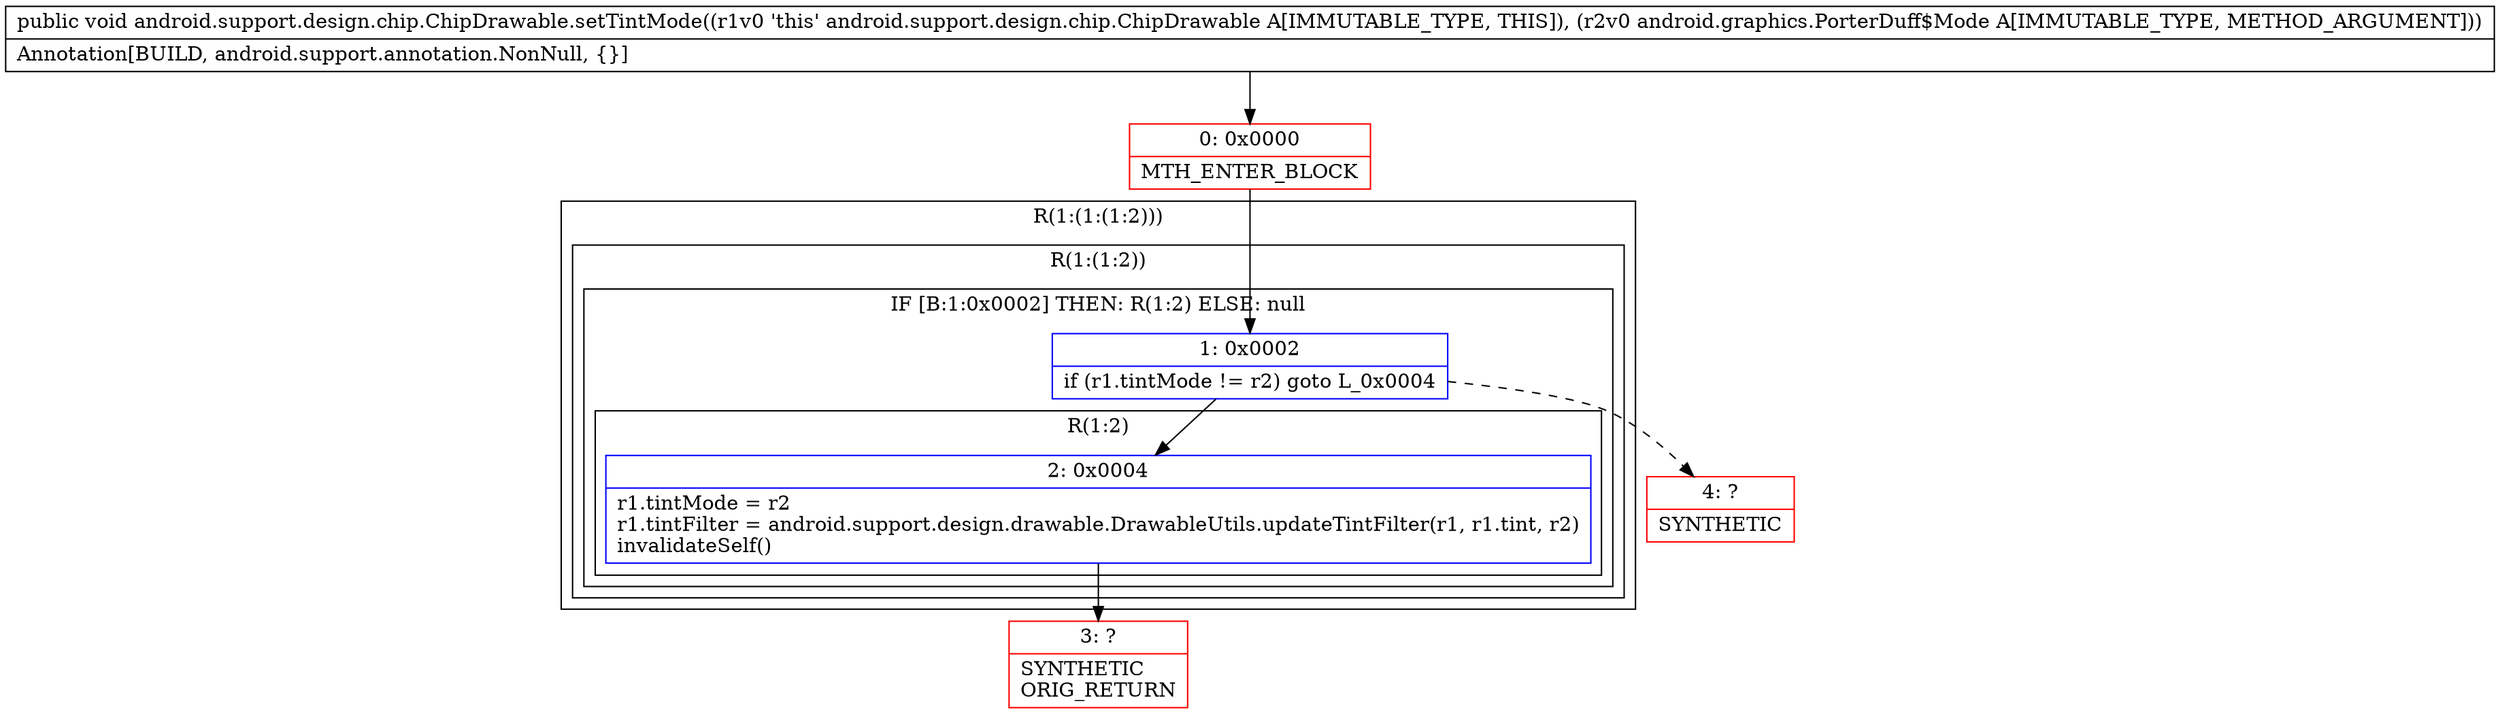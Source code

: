 digraph "CFG forandroid.support.design.chip.ChipDrawable.setTintMode(Landroid\/graphics\/PorterDuff$Mode;)V" {
subgraph cluster_Region_1084118341 {
label = "R(1:(1:(1:2)))";
node [shape=record,color=blue];
subgraph cluster_Region_1592574428 {
label = "R(1:(1:2))";
node [shape=record,color=blue];
subgraph cluster_IfRegion_877539812 {
label = "IF [B:1:0x0002] THEN: R(1:2) ELSE: null";
node [shape=record,color=blue];
Node_1 [shape=record,label="{1\:\ 0x0002|if (r1.tintMode != r2) goto L_0x0004\l}"];
subgraph cluster_Region_206610522 {
label = "R(1:2)";
node [shape=record,color=blue];
Node_2 [shape=record,label="{2\:\ 0x0004|r1.tintMode = r2\lr1.tintFilter = android.support.design.drawable.DrawableUtils.updateTintFilter(r1, r1.tint, r2)\linvalidateSelf()\l}"];
}
}
}
}
Node_0 [shape=record,color=red,label="{0\:\ 0x0000|MTH_ENTER_BLOCK\l}"];
Node_3 [shape=record,color=red,label="{3\:\ ?|SYNTHETIC\lORIG_RETURN\l}"];
Node_4 [shape=record,color=red,label="{4\:\ ?|SYNTHETIC\l}"];
MethodNode[shape=record,label="{public void android.support.design.chip.ChipDrawable.setTintMode((r1v0 'this' android.support.design.chip.ChipDrawable A[IMMUTABLE_TYPE, THIS]), (r2v0 android.graphics.PorterDuff$Mode A[IMMUTABLE_TYPE, METHOD_ARGUMENT]))  | Annotation[BUILD, android.support.annotation.NonNull, \{\}]\l}"];
MethodNode -> Node_0;
Node_1 -> Node_2;
Node_1 -> Node_4[style=dashed];
Node_2 -> Node_3;
Node_0 -> Node_1;
}

